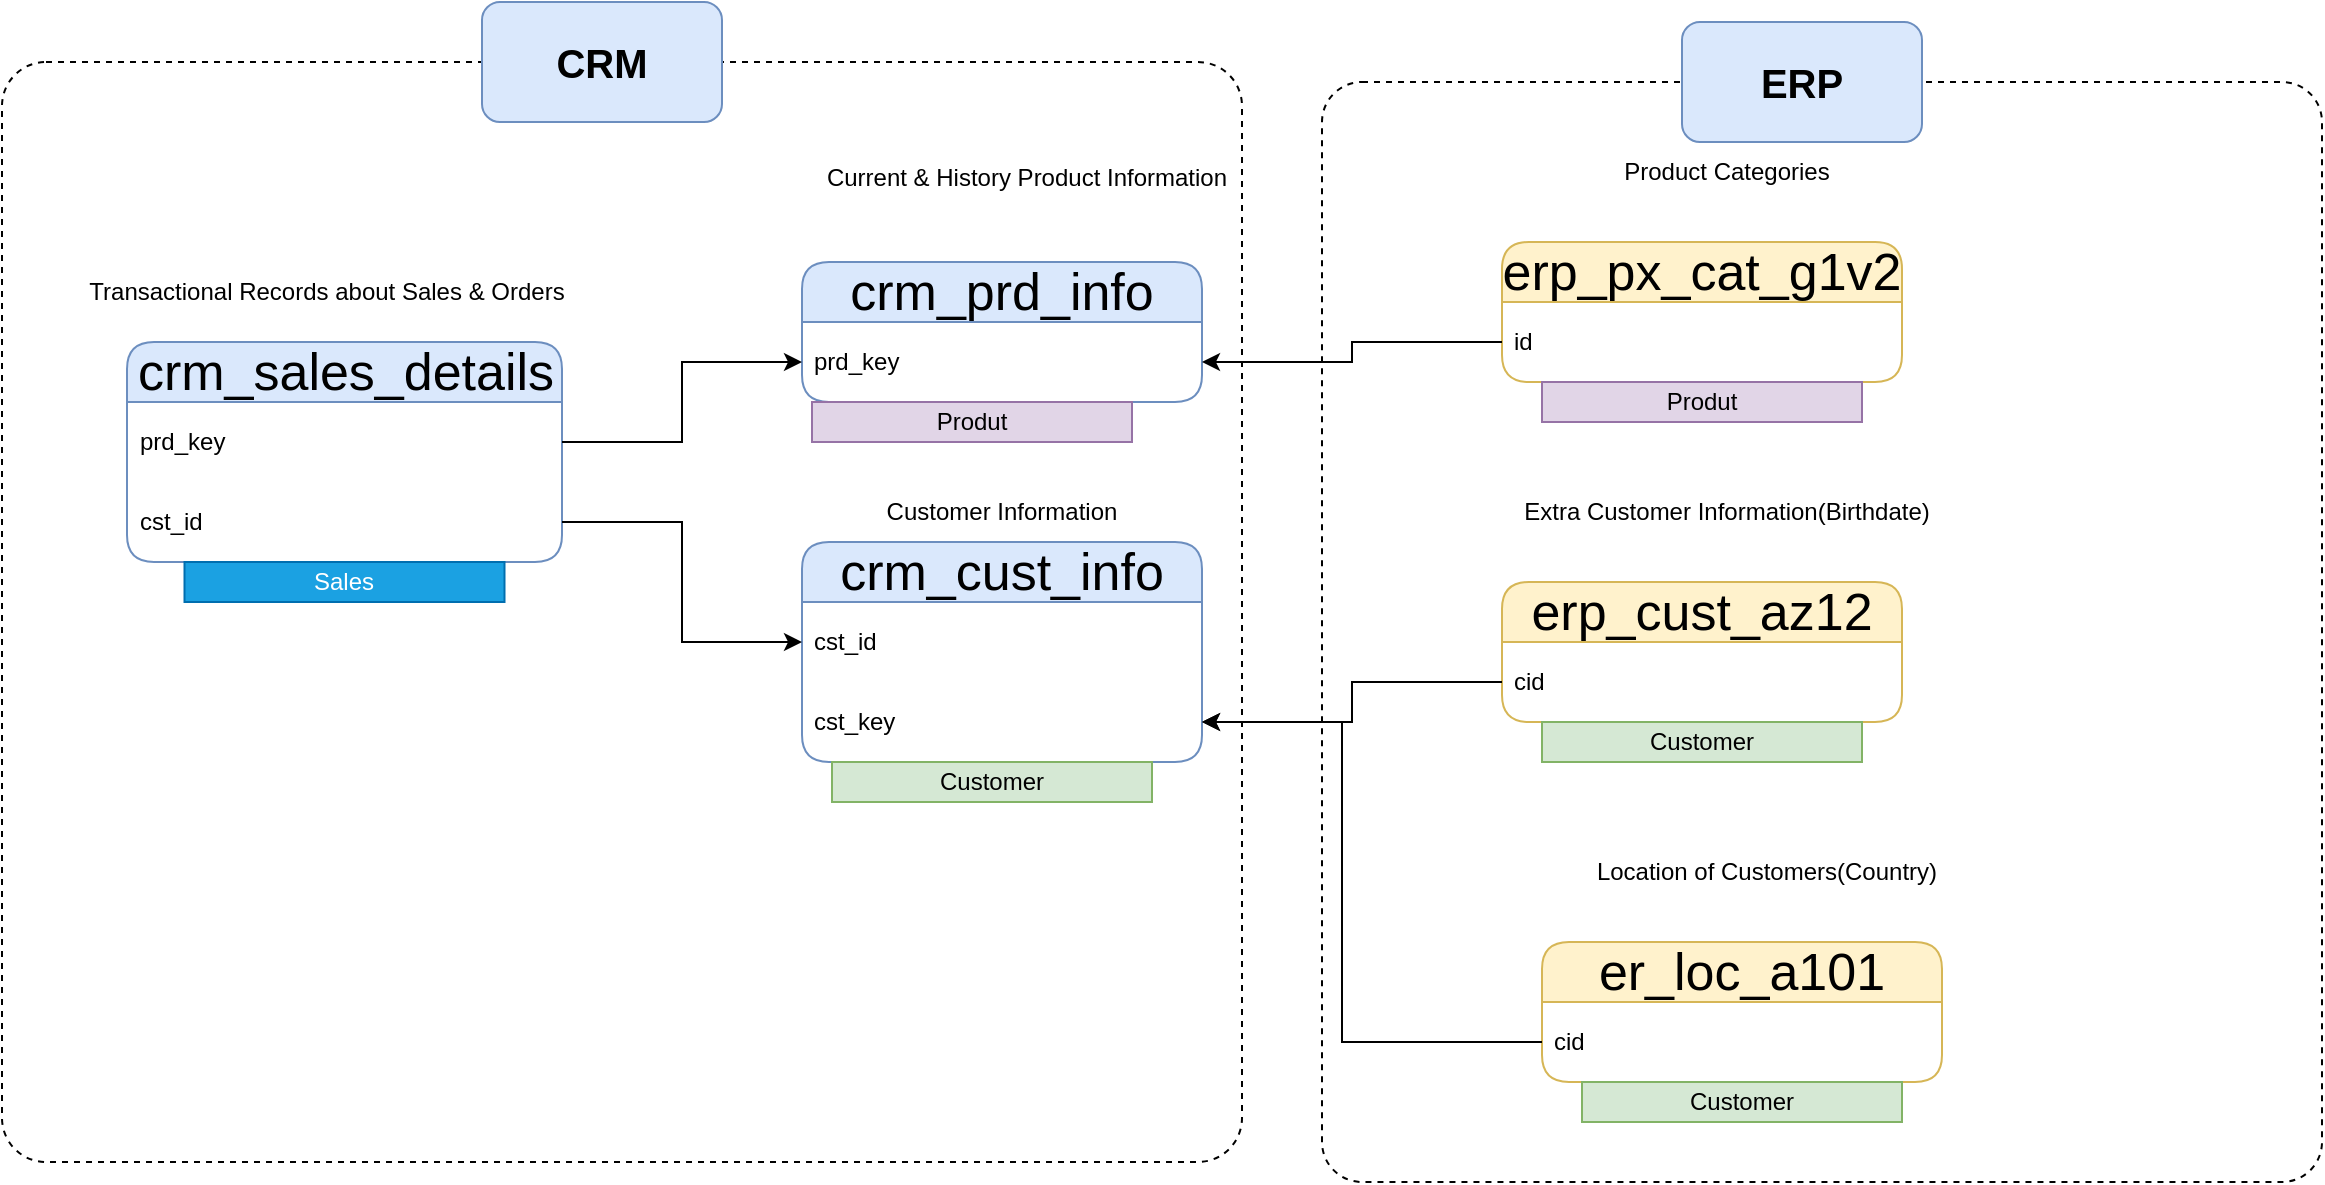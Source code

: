 <mxfile version="27.0.5">
  <diagram name="Page-1" id="bUCiM1qFowUAxsoKtDyz">
    <mxGraphModel dx="2422" dy="2086" grid="1" gridSize="10" guides="1" tooltips="1" connect="1" arrows="1" fold="1" page="1" pageScale="1" pageWidth="850" pageHeight="1100" math="0" shadow="0">
      <root>
        <mxCell id="0" />
        <mxCell id="1" parent="0" />
        <mxCell id="X4-yvwJKSVV4VdA6sDTU-1" value="crm_cust_info" style="swimlane;fontStyle=0;childLayout=stackLayout;horizontal=1;startSize=30;horizontalStack=0;resizeParent=1;resizeParentMax=0;resizeLast=0;collapsible=1;marginBottom=0;whiteSpace=wrap;html=1;fillColor=#dae8fc;strokeColor=#6c8ebf;fontSize=26;rounded=1;" parent="1" vertex="1">
          <mxGeometry x="40" y="250" width="200" height="110" as="geometry" />
        </mxCell>
        <mxCell id="X4-yvwJKSVV4VdA6sDTU-2" value="cst_id" style="text;strokeColor=none;fillColor=none;align=left;verticalAlign=middle;spacingLeft=4;spacingRight=4;overflow=hidden;points=[[0,0.5],[1,0.5]];portConstraint=eastwest;rotatable=0;whiteSpace=wrap;html=1;" parent="X4-yvwJKSVV4VdA6sDTU-1" vertex="1">
          <mxGeometry y="30" width="200" height="40" as="geometry" />
        </mxCell>
        <mxCell id="X4-yvwJKSVV4VdA6sDTU-21" value="cst_key" style="text;strokeColor=none;fillColor=none;align=left;verticalAlign=middle;spacingLeft=4;spacingRight=4;overflow=hidden;points=[[0,0.5],[1,0.5]];portConstraint=eastwest;rotatable=0;whiteSpace=wrap;html=1;" parent="X4-yvwJKSVV4VdA6sDTU-1" vertex="1">
          <mxGeometry y="70" width="200" height="40" as="geometry" />
        </mxCell>
        <mxCell id="X4-yvwJKSVV4VdA6sDTU-5" value="Customer Information" style="text;html=1;align=center;verticalAlign=middle;whiteSpace=wrap;rounded=0;" parent="1" vertex="1">
          <mxGeometry x="75" y="220" width="130" height="30" as="geometry" />
        </mxCell>
        <mxCell id="X4-yvwJKSVV4VdA6sDTU-6" value="crm_prd_info" style="swimlane;fontStyle=0;childLayout=stackLayout;horizontal=1;startSize=30;horizontalStack=0;resizeParent=1;resizeParentMax=0;resizeLast=0;collapsible=1;marginBottom=0;whiteSpace=wrap;html=1;fillColor=#dae8fc;strokeColor=#6c8ebf;fontSize=26;rounded=1;" parent="1" vertex="1">
          <mxGeometry x="40" y="110" width="200" height="70" as="geometry" />
        </mxCell>
        <mxCell id="X4-yvwJKSVV4VdA6sDTU-7" value="prd_key" style="text;strokeColor=none;fillColor=none;align=left;verticalAlign=middle;spacingLeft=4;spacingRight=4;overflow=hidden;points=[[0,0.5],[1,0.5]];portConstraint=eastwest;rotatable=0;whiteSpace=wrap;html=1;" parent="X4-yvwJKSVV4VdA6sDTU-6" vertex="1">
          <mxGeometry y="30" width="200" height="40" as="geometry" />
        </mxCell>
        <mxCell id="X4-yvwJKSVV4VdA6sDTU-8" value="Current &amp;amp; History Product Information&lt;div&gt;&lt;br&gt;&lt;/div&gt;" style="text;html=1;align=center;verticalAlign=middle;whiteSpace=wrap;rounded=0;" parent="1" vertex="1">
          <mxGeometry x="30" y="60" width="245" height="30" as="geometry" />
        </mxCell>
        <mxCell id="X4-yvwJKSVV4VdA6sDTU-9" value="crm_sales_details" style="swimlane;fontStyle=0;childLayout=stackLayout;horizontal=1;startSize=30;horizontalStack=0;resizeParent=1;resizeParentMax=0;resizeLast=0;collapsible=1;marginBottom=0;whiteSpace=wrap;html=1;fillColor=#dae8fc;strokeColor=#6c8ebf;fontSize=26;rounded=1;" parent="1" vertex="1">
          <mxGeometry x="-297.5" y="150" width="217.5" height="110" as="geometry" />
        </mxCell>
        <mxCell id="X4-yvwJKSVV4VdA6sDTU-10" value="prd_key" style="text;strokeColor=none;fillColor=none;align=left;verticalAlign=middle;spacingLeft=4;spacingRight=4;overflow=hidden;points=[[0,0.5],[1,0.5]];portConstraint=eastwest;rotatable=0;whiteSpace=wrap;html=1;" parent="X4-yvwJKSVV4VdA6sDTU-9" vertex="1">
          <mxGeometry y="30" width="217.5" height="40" as="geometry" />
        </mxCell>
        <mxCell id="X4-yvwJKSVV4VdA6sDTU-12" value="cst_id" style="text;strokeColor=none;fillColor=none;align=left;verticalAlign=middle;spacingLeft=4;spacingRight=4;overflow=hidden;points=[[0,0.5],[1,0.5]];portConstraint=eastwest;rotatable=0;whiteSpace=wrap;html=1;" parent="X4-yvwJKSVV4VdA6sDTU-9" vertex="1">
          <mxGeometry y="70" width="217.5" height="40" as="geometry" />
        </mxCell>
        <mxCell id="X4-yvwJKSVV4VdA6sDTU-11" value="Transactional Records about Sales &amp;amp; Orders" style="text;html=1;align=center;verticalAlign=middle;whiteSpace=wrap;rounded=0;" parent="1" vertex="1">
          <mxGeometry x="-320" y="110" width="245" height="30" as="geometry" />
        </mxCell>
        <mxCell id="X4-yvwJKSVV4VdA6sDTU-16" style="edgeStyle=orthogonalEdgeStyle;rounded=0;orthogonalLoop=1;jettySize=auto;html=1;" parent="1" source="X4-yvwJKSVV4VdA6sDTU-10" target="X4-yvwJKSVV4VdA6sDTU-7" edge="1">
          <mxGeometry relative="1" as="geometry" />
        </mxCell>
        <mxCell id="X4-yvwJKSVV4VdA6sDTU-17" style="edgeStyle=orthogonalEdgeStyle;rounded=0;orthogonalLoop=1;jettySize=auto;html=1;" parent="1" source="X4-yvwJKSVV4VdA6sDTU-12" target="X4-yvwJKSVV4VdA6sDTU-2" edge="1">
          <mxGeometry relative="1" as="geometry" />
        </mxCell>
        <mxCell id="X4-yvwJKSVV4VdA6sDTU-18" value="Extra Customer Information(Birthdate)" style="text;html=1;align=center;verticalAlign=middle;whiteSpace=wrap;rounded=0;" parent="1" vertex="1">
          <mxGeometry x="380" y="220" width="245" height="30" as="geometry" />
        </mxCell>
        <mxCell id="X4-yvwJKSVV4VdA6sDTU-19" value="erp_cust_az12" style="swimlane;fontStyle=0;childLayout=stackLayout;horizontal=1;startSize=30;horizontalStack=0;resizeParent=1;resizeParentMax=0;resizeLast=0;collapsible=1;marginBottom=0;whiteSpace=wrap;html=1;fillColor=#fff2cc;strokeColor=#d6b656;fontSize=26;rounded=1;" parent="1" vertex="1">
          <mxGeometry x="390" y="270" width="200" height="70" as="geometry" />
        </mxCell>
        <mxCell id="X4-yvwJKSVV4VdA6sDTU-20" value="cid" style="text;strokeColor=none;fillColor=none;align=left;verticalAlign=middle;spacingLeft=4;spacingRight=4;overflow=hidden;points=[[0,0.5],[1,0.5]];portConstraint=eastwest;rotatable=0;whiteSpace=wrap;html=1;" parent="X4-yvwJKSVV4VdA6sDTU-19" vertex="1">
          <mxGeometry y="30" width="200" height="40" as="geometry" />
        </mxCell>
        <mxCell id="X4-yvwJKSVV4VdA6sDTU-23" value="Location of Customers(Country)" style="text;html=1;align=center;verticalAlign=middle;whiteSpace=wrap;rounded=0;" parent="1" vertex="1">
          <mxGeometry x="400" y="400" width="245" height="30" as="geometry" />
        </mxCell>
        <mxCell id="X4-yvwJKSVV4VdA6sDTU-24" value="er_loc_a101" style="swimlane;fontStyle=0;childLayout=stackLayout;horizontal=1;startSize=30;horizontalStack=0;resizeParent=1;resizeParentMax=0;resizeLast=0;collapsible=1;marginBottom=0;whiteSpace=wrap;html=1;fillColor=#fff2cc;strokeColor=#d6b656;fontSize=26;rounded=1;" parent="1" vertex="1">
          <mxGeometry x="410" y="450" width="200" height="70" as="geometry" />
        </mxCell>
        <mxCell id="X4-yvwJKSVV4VdA6sDTU-25" value="cid" style="text;strokeColor=none;fillColor=none;align=left;verticalAlign=middle;spacingLeft=4;spacingRight=4;overflow=hidden;points=[[0,0.5],[1,0.5]];portConstraint=eastwest;rotatable=0;whiteSpace=wrap;html=1;" parent="X4-yvwJKSVV4VdA6sDTU-24" vertex="1">
          <mxGeometry y="30" width="200" height="40" as="geometry" />
        </mxCell>
        <mxCell id="X4-yvwJKSVV4VdA6sDTU-31" style="edgeStyle=orthogonalEdgeStyle;rounded=0;orthogonalLoop=1;jettySize=auto;html=1;entryX=1;entryY=0.5;entryDx=0;entryDy=0;" parent="1" source="X4-yvwJKSVV4VdA6sDTU-25" target="X4-yvwJKSVV4VdA6sDTU-21" edge="1">
          <mxGeometry relative="1" as="geometry">
            <Array as="points">
              <mxPoint x="310" y="500" />
              <mxPoint x="310" y="340" />
            </Array>
          </mxGeometry>
        </mxCell>
        <mxCell id="X4-yvwJKSVV4VdA6sDTU-35" style="edgeStyle=orthogonalEdgeStyle;rounded=0;orthogonalLoop=1;jettySize=auto;html=1;" parent="1" source="X4-yvwJKSVV4VdA6sDTU-20" target="X4-yvwJKSVV4VdA6sDTU-21" edge="1">
          <mxGeometry relative="1" as="geometry" />
        </mxCell>
        <mxCell id="X4-yvwJKSVV4VdA6sDTU-36" value="erp_px_cat_g1v2" style="swimlane;fontStyle=0;childLayout=stackLayout;horizontal=1;startSize=30;horizontalStack=0;resizeParent=1;resizeParentMax=0;resizeLast=0;collapsible=1;marginBottom=0;whiteSpace=wrap;html=1;fillColor=#fff2cc;strokeColor=#d6b656;fontSize=26;rounded=1;" parent="1" vertex="1">
          <mxGeometry x="390" y="100" width="200" height="70" as="geometry" />
        </mxCell>
        <mxCell id="X4-yvwJKSVV4VdA6sDTU-37" value="id" style="text;strokeColor=none;fillColor=none;align=left;verticalAlign=middle;spacingLeft=4;spacingRight=4;overflow=hidden;points=[[0,0.5],[1,0.5]];portConstraint=eastwest;rotatable=0;whiteSpace=wrap;html=1;" parent="X4-yvwJKSVV4VdA6sDTU-36" vertex="1">
          <mxGeometry y="30" width="200" height="40" as="geometry" />
        </mxCell>
        <mxCell id="X4-yvwJKSVV4VdA6sDTU-38" value="Product Categories" style="text;html=1;align=center;verticalAlign=middle;whiteSpace=wrap;rounded=0;" parent="1" vertex="1">
          <mxGeometry x="380" y="50" width="245" height="30" as="geometry" />
        </mxCell>
        <mxCell id="X4-yvwJKSVV4VdA6sDTU-39" style="edgeStyle=orthogonalEdgeStyle;rounded=0;orthogonalLoop=1;jettySize=auto;html=1;entryX=1;entryY=0.5;entryDx=0;entryDy=0;" parent="1" source="X4-yvwJKSVV4VdA6sDTU-37" target="X4-yvwJKSVV4VdA6sDTU-7" edge="1">
          <mxGeometry relative="1" as="geometry" />
        </mxCell>
        <mxCell id="X4-yvwJKSVV4VdA6sDTU-40" value="" style="rounded=1;whiteSpace=wrap;html=1;fillColor=none;dashed=1;strokeWidth=1;arcSize=4;" parent="1" vertex="1">
          <mxGeometry x="-360" y="10" width="620" height="550" as="geometry" />
        </mxCell>
        <mxCell id="X4-yvwJKSVV4VdA6sDTU-41" value="&lt;font style=&quot;font-size: 20px;&quot;&gt;&lt;b&gt;CRM&lt;/b&gt;&lt;/font&gt;" style="rounded=1;whiteSpace=wrap;html=1;fillColor=#dae8fc;strokeColor=#6c8ebf;" parent="1" vertex="1">
          <mxGeometry x="-120" y="-20" width="120" height="60" as="geometry" />
        </mxCell>
        <mxCell id="X4-yvwJKSVV4VdA6sDTU-42" value="" style="rounded=1;whiteSpace=wrap;html=1;fillColor=none;dashed=1;strokeWidth=1;arcSize=4;" parent="1" vertex="1">
          <mxGeometry x="300" y="20" width="500" height="550" as="geometry" />
        </mxCell>
        <mxCell id="X4-yvwJKSVV4VdA6sDTU-43" value="&lt;div&gt;&lt;b&gt;&lt;font style=&quot;font-size: 20px;&quot;&gt;ERP&lt;/font&gt;&lt;/b&gt;&lt;/div&gt;" style="rounded=1;whiteSpace=wrap;html=1;fillColor=#dae8fc;strokeColor=#6c8ebf;" parent="1" vertex="1">
          <mxGeometry x="480" y="-10" width="120" height="60" as="geometry" />
        </mxCell>
        <mxCell id="FpO7Ll_4V-Nb_hHfRug9-1" value="Produt" style="rounded=0;whiteSpace=wrap;html=1;fillColor=#e1d5e7;strokeColor=#9673a6;" vertex="1" parent="1">
          <mxGeometry x="410" y="170" width="160" height="20" as="geometry" />
        </mxCell>
        <mxCell id="FpO7Ll_4V-Nb_hHfRug9-2" value="Produt" style="rounded=0;whiteSpace=wrap;html=1;fillColor=#e1d5e7;strokeColor=#9673a6;" vertex="1" parent="1">
          <mxGeometry x="45" y="180" width="160" height="20" as="geometry" />
        </mxCell>
        <mxCell id="FpO7Ll_4V-Nb_hHfRug9-3" value="Customer" style="rounded=0;whiteSpace=wrap;html=1;fillColor=#d5e8d4;strokeColor=#82b366;" vertex="1" parent="1">
          <mxGeometry x="55" y="360" width="160" height="20" as="geometry" />
        </mxCell>
        <mxCell id="FpO7Ll_4V-Nb_hHfRug9-4" value="Customer" style="rounded=0;whiteSpace=wrap;html=1;fillColor=#d5e8d4;strokeColor=#82b366;" vertex="1" parent="1">
          <mxGeometry x="410" y="340" width="160" height="20" as="geometry" />
        </mxCell>
        <mxCell id="FpO7Ll_4V-Nb_hHfRug9-5" value="Customer" style="rounded=0;whiteSpace=wrap;html=1;fillColor=#d5e8d4;strokeColor=#82b366;" vertex="1" parent="1">
          <mxGeometry x="430" y="520" width="160" height="20" as="geometry" />
        </mxCell>
        <mxCell id="FpO7Ll_4V-Nb_hHfRug9-6" value="Sales" style="rounded=0;whiteSpace=wrap;html=1;fillColor=#1ba1e2;strokeColor=#006EAF;fontColor=#ffffff;" vertex="1" parent="1">
          <mxGeometry x="-268.75" y="260" width="160" height="20" as="geometry" />
        </mxCell>
      </root>
    </mxGraphModel>
  </diagram>
</mxfile>
